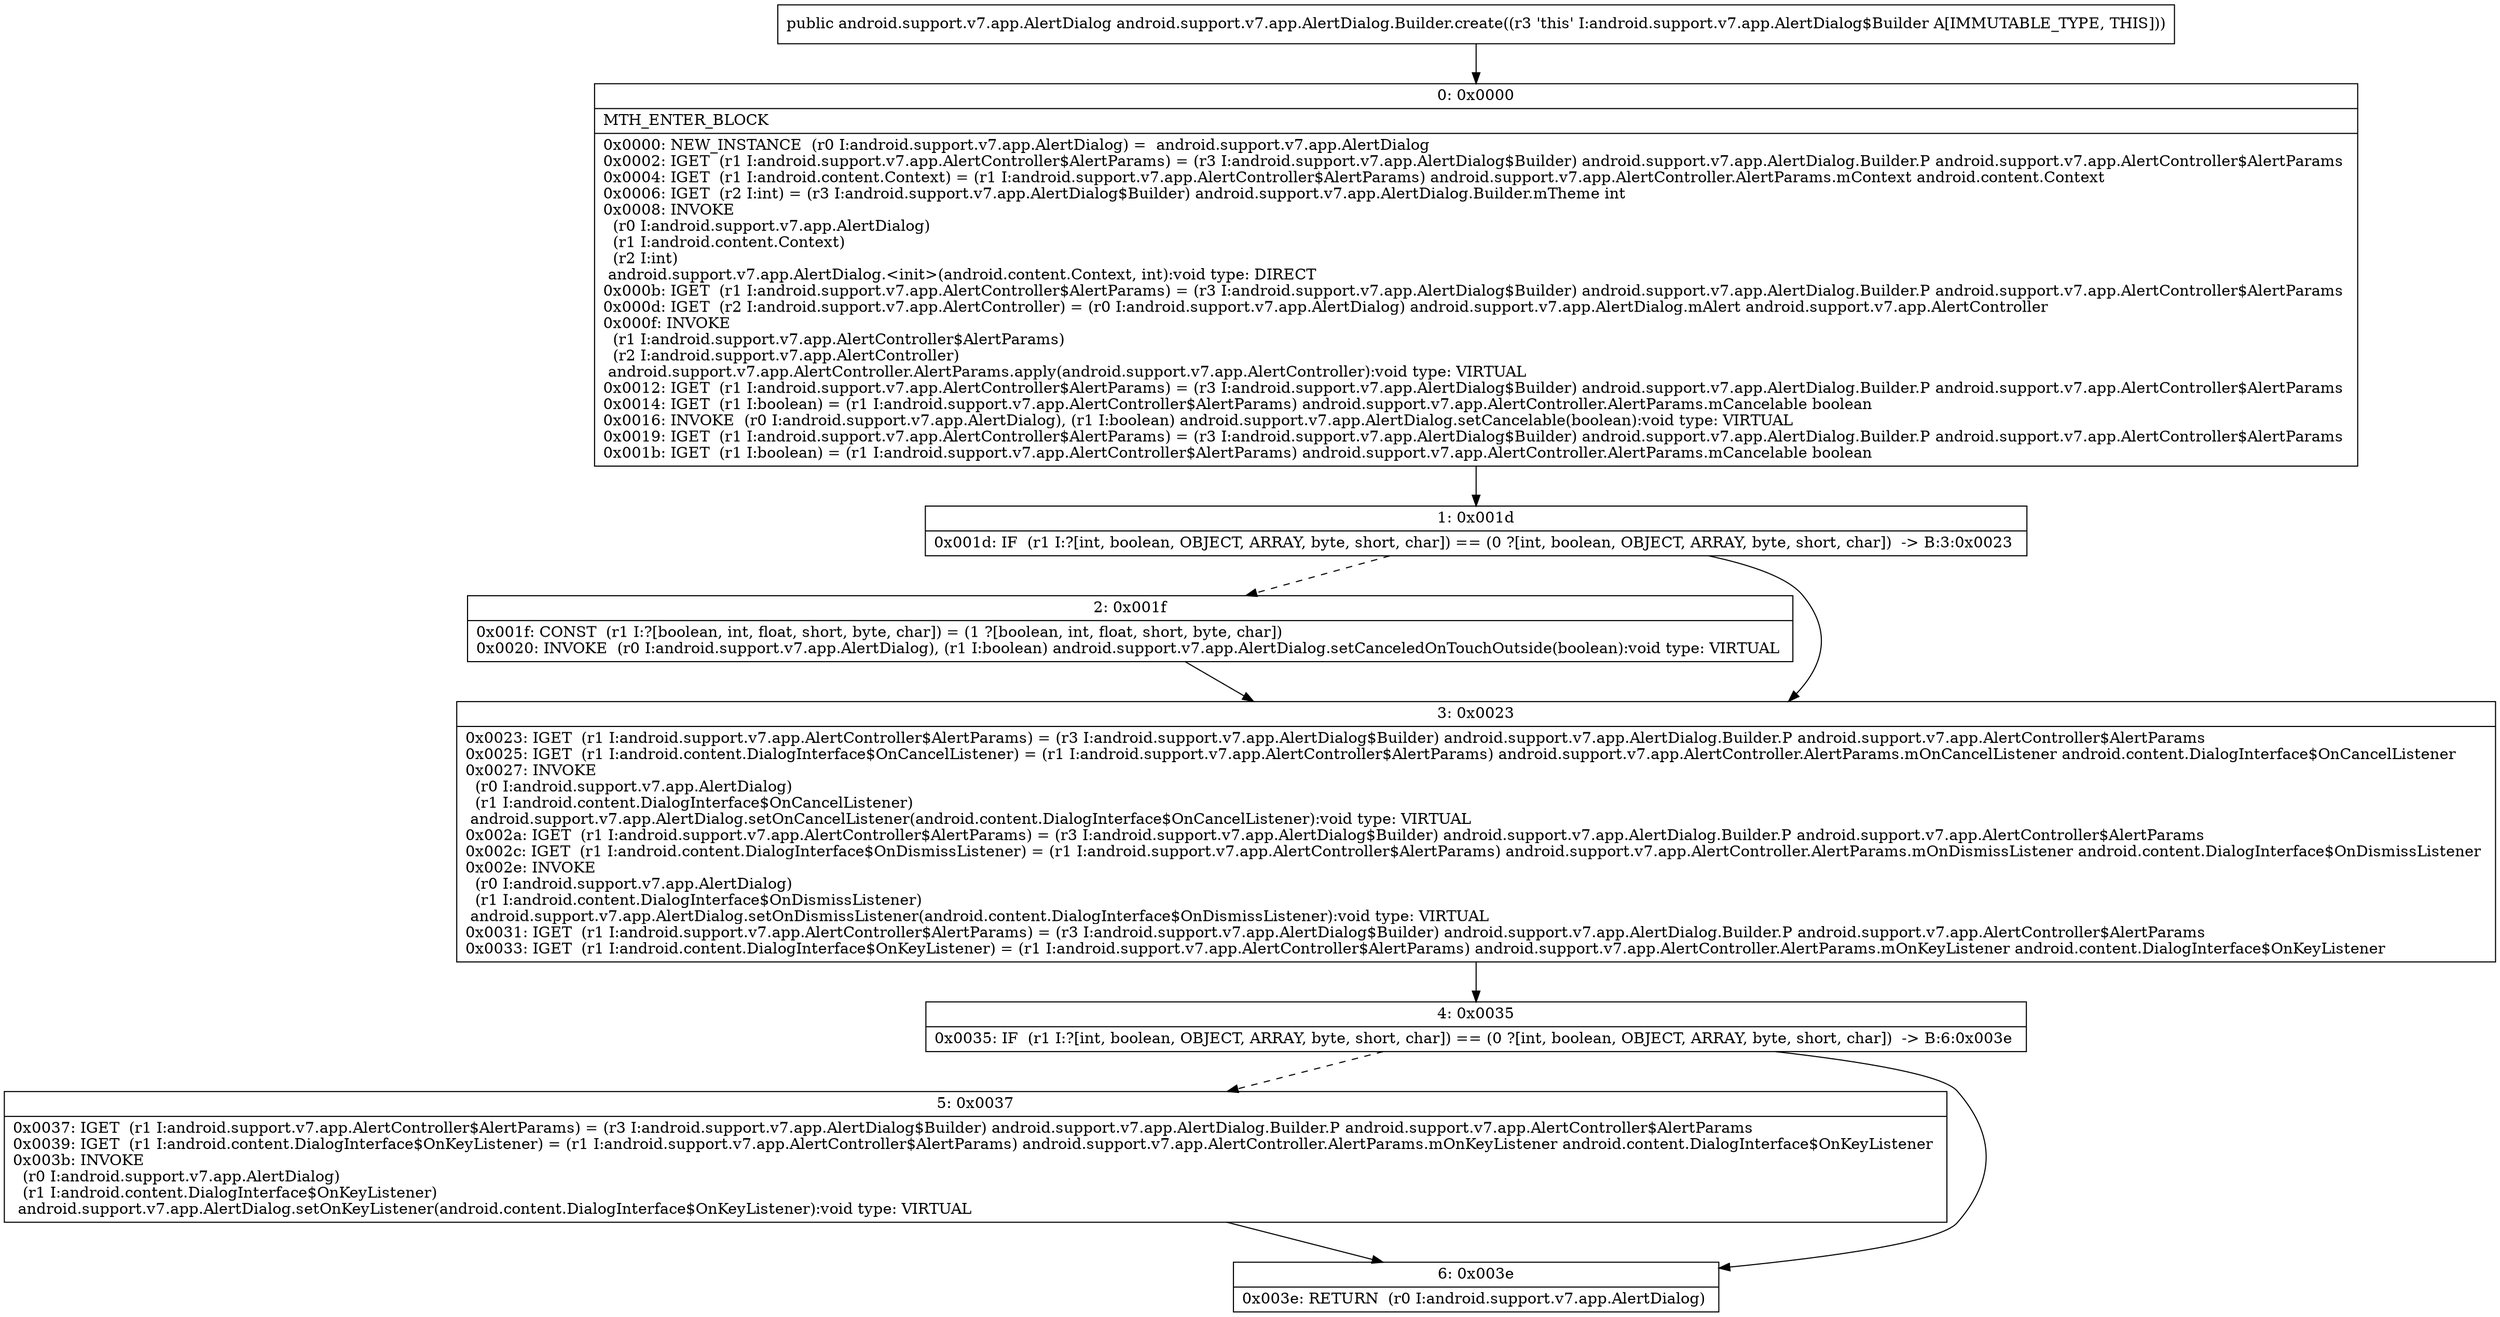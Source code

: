 digraph "CFG forandroid.support.v7.app.AlertDialog.Builder.create()Landroid\/support\/v7\/app\/AlertDialog;" {
Node_0 [shape=record,label="{0\:\ 0x0000|MTH_ENTER_BLOCK\l|0x0000: NEW_INSTANCE  (r0 I:android.support.v7.app.AlertDialog) =  android.support.v7.app.AlertDialog \l0x0002: IGET  (r1 I:android.support.v7.app.AlertController$AlertParams) = (r3 I:android.support.v7.app.AlertDialog$Builder) android.support.v7.app.AlertDialog.Builder.P android.support.v7.app.AlertController$AlertParams \l0x0004: IGET  (r1 I:android.content.Context) = (r1 I:android.support.v7.app.AlertController$AlertParams) android.support.v7.app.AlertController.AlertParams.mContext android.content.Context \l0x0006: IGET  (r2 I:int) = (r3 I:android.support.v7.app.AlertDialog$Builder) android.support.v7.app.AlertDialog.Builder.mTheme int \l0x0008: INVOKE  \l  (r0 I:android.support.v7.app.AlertDialog)\l  (r1 I:android.content.Context)\l  (r2 I:int)\l android.support.v7.app.AlertDialog.\<init\>(android.content.Context, int):void type: DIRECT \l0x000b: IGET  (r1 I:android.support.v7.app.AlertController$AlertParams) = (r3 I:android.support.v7.app.AlertDialog$Builder) android.support.v7.app.AlertDialog.Builder.P android.support.v7.app.AlertController$AlertParams \l0x000d: IGET  (r2 I:android.support.v7.app.AlertController) = (r0 I:android.support.v7.app.AlertDialog) android.support.v7.app.AlertDialog.mAlert android.support.v7.app.AlertController \l0x000f: INVOKE  \l  (r1 I:android.support.v7.app.AlertController$AlertParams)\l  (r2 I:android.support.v7.app.AlertController)\l android.support.v7.app.AlertController.AlertParams.apply(android.support.v7.app.AlertController):void type: VIRTUAL \l0x0012: IGET  (r1 I:android.support.v7.app.AlertController$AlertParams) = (r3 I:android.support.v7.app.AlertDialog$Builder) android.support.v7.app.AlertDialog.Builder.P android.support.v7.app.AlertController$AlertParams \l0x0014: IGET  (r1 I:boolean) = (r1 I:android.support.v7.app.AlertController$AlertParams) android.support.v7.app.AlertController.AlertParams.mCancelable boolean \l0x0016: INVOKE  (r0 I:android.support.v7.app.AlertDialog), (r1 I:boolean) android.support.v7.app.AlertDialog.setCancelable(boolean):void type: VIRTUAL \l0x0019: IGET  (r1 I:android.support.v7.app.AlertController$AlertParams) = (r3 I:android.support.v7.app.AlertDialog$Builder) android.support.v7.app.AlertDialog.Builder.P android.support.v7.app.AlertController$AlertParams \l0x001b: IGET  (r1 I:boolean) = (r1 I:android.support.v7.app.AlertController$AlertParams) android.support.v7.app.AlertController.AlertParams.mCancelable boolean \l}"];
Node_1 [shape=record,label="{1\:\ 0x001d|0x001d: IF  (r1 I:?[int, boolean, OBJECT, ARRAY, byte, short, char]) == (0 ?[int, boolean, OBJECT, ARRAY, byte, short, char])  \-\> B:3:0x0023 \l}"];
Node_2 [shape=record,label="{2\:\ 0x001f|0x001f: CONST  (r1 I:?[boolean, int, float, short, byte, char]) = (1 ?[boolean, int, float, short, byte, char]) \l0x0020: INVOKE  (r0 I:android.support.v7.app.AlertDialog), (r1 I:boolean) android.support.v7.app.AlertDialog.setCanceledOnTouchOutside(boolean):void type: VIRTUAL \l}"];
Node_3 [shape=record,label="{3\:\ 0x0023|0x0023: IGET  (r1 I:android.support.v7.app.AlertController$AlertParams) = (r3 I:android.support.v7.app.AlertDialog$Builder) android.support.v7.app.AlertDialog.Builder.P android.support.v7.app.AlertController$AlertParams \l0x0025: IGET  (r1 I:android.content.DialogInterface$OnCancelListener) = (r1 I:android.support.v7.app.AlertController$AlertParams) android.support.v7.app.AlertController.AlertParams.mOnCancelListener android.content.DialogInterface$OnCancelListener \l0x0027: INVOKE  \l  (r0 I:android.support.v7.app.AlertDialog)\l  (r1 I:android.content.DialogInterface$OnCancelListener)\l android.support.v7.app.AlertDialog.setOnCancelListener(android.content.DialogInterface$OnCancelListener):void type: VIRTUAL \l0x002a: IGET  (r1 I:android.support.v7.app.AlertController$AlertParams) = (r3 I:android.support.v7.app.AlertDialog$Builder) android.support.v7.app.AlertDialog.Builder.P android.support.v7.app.AlertController$AlertParams \l0x002c: IGET  (r1 I:android.content.DialogInterface$OnDismissListener) = (r1 I:android.support.v7.app.AlertController$AlertParams) android.support.v7.app.AlertController.AlertParams.mOnDismissListener android.content.DialogInterface$OnDismissListener \l0x002e: INVOKE  \l  (r0 I:android.support.v7.app.AlertDialog)\l  (r1 I:android.content.DialogInterface$OnDismissListener)\l android.support.v7.app.AlertDialog.setOnDismissListener(android.content.DialogInterface$OnDismissListener):void type: VIRTUAL \l0x0031: IGET  (r1 I:android.support.v7.app.AlertController$AlertParams) = (r3 I:android.support.v7.app.AlertDialog$Builder) android.support.v7.app.AlertDialog.Builder.P android.support.v7.app.AlertController$AlertParams \l0x0033: IGET  (r1 I:android.content.DialogInterface$OnKeyListener) = (r1 I:android.support.v7.app.AlertController$AlertParams) android.support.v7.app.AlertController.AlertParams.mOnKeyListener android.content.DialogInterface$OnKeyListener \l}"];
Node_4 [shape=record,label="{4\:\ 0x0035|0x0035: IF  (r1 I:?[int, boolean, OBJECT, ARRAY, byte, short, char]) == (0 ?[int, boolean, OBJECT, ARRAY, byte, short, char])  \-\> B:6:0x003e \l}"];
Node_5 [shape=record,label="{5\:\ 0x0037|0x0037: IGET  (r1 I:android.support.v7.app.AlertController$AlertParams) = (r3 I:android.support.v7.app.AlertDialog$Builder) android.support.v7.app.AlertDialog.Builder.P android.support.v7.app.AlertController$AlertParams \l0x0039: IGET  (r1 I:android.content.DialogInterface$OnKeyListener) = (r1 I:android.support.v7.app.AlertController$AlertParams) android.support.v7.app.AlertController.AlertParams.mOnKeyListener android.content.DialogInterface$OnKeyListener \l0x003b: INVOKE  \l  (r0 I:android.support.v7.app.AlertDialog)\l  (r1 I:android.content.DialogInterface$OnKeyListener)\l android.support.v7.app.AlertDialog.setOnKeyListener(android.content.DialogInterface$OnKeyListener):void type: VIRTUAL \l}"];
Node_6 [shape=record,label="{6\:\ 0x003e|0x003e: RETURN  (r0 I:android.support.v7.app.AlertDialog) \l}"];
MethodNode[shape=record,label="{public android.support.v7.app.AlertDialog android.support.v7.app.AlertDialog.Builder.create((r3 'this' I:android.support.v7.app.AlertDialog$Builder A[IMMUTABLE_TYPE, THIS])) }"];
MethodNode -> Node_0;
Node_0 -> Node_1;
Node_1 -> Node_2[style=dashed];
Node_1 -> Node_3;
Node_2 -> Node_3;
Node_3 -> Node_4;
Node_4 -> Node_5[style=dashed];
Node_4 -> Node_6;
Node_5 -> Node_6;
}

